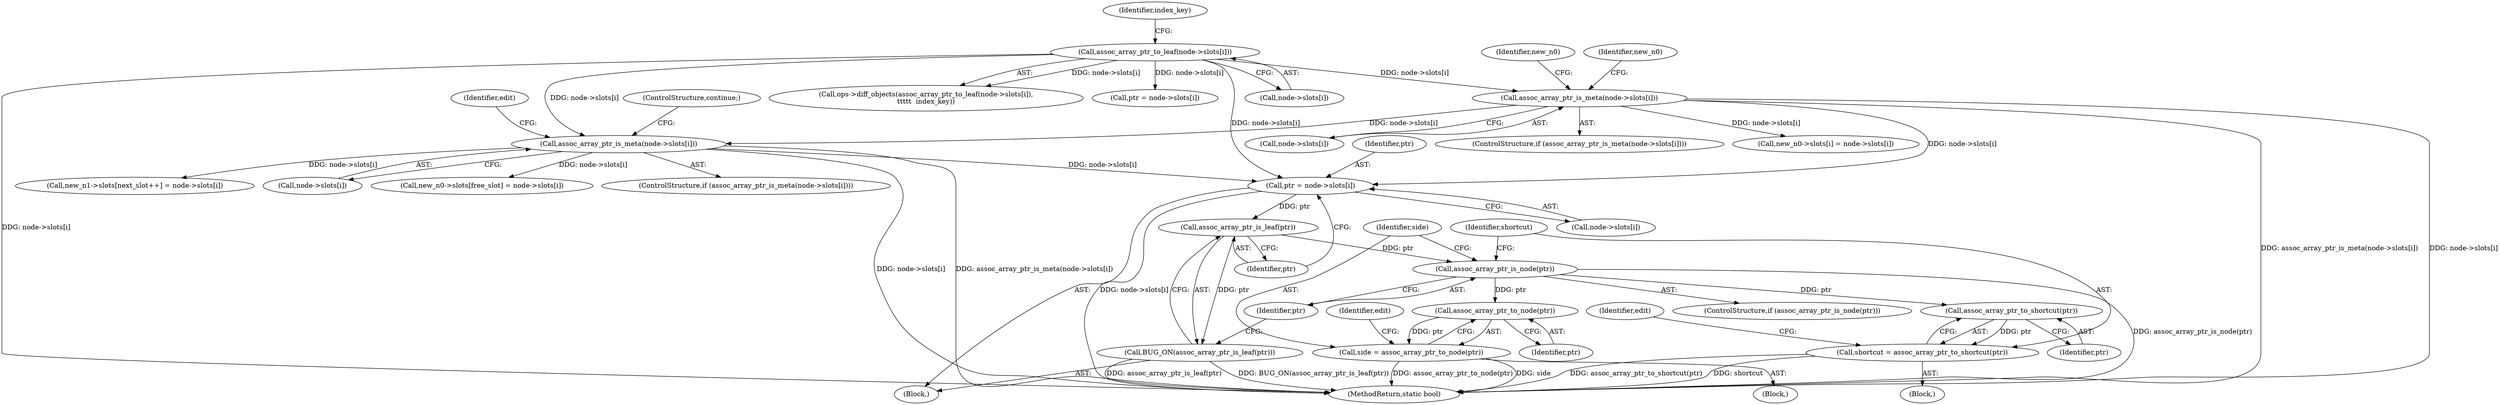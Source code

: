 digraph "0_linux_8d4a2ec1e0b41b0cf9a0c5cd4511da7f8e4f3de2@pointer" {
"1000747" [label="(Call,ptr = node->slots[i])"];
"1001020" [label="(Call,assoc_array_ptr_to_leaf(node->slots[i]))"];
"1000546" [label="(Call,assoc_array_ptr_is_meta(node->slots[i]))"];
"1000605" [label="(Call,assoc_array_ptr_is_meta(node->slots[i]))"];
"1000755" [label="(Call,assoc_array_ptr_is_leaf(ptr))"];
"1000754" [label="(Call,BUG_ON(assoc_array_ptr_is_leaf(ptr)))"];
"1000758" [label="(Call,assoc_array_ptr_is_node(ptr))"];
"1000763" [label="(Call,assoc_array_ptr_to_node(ptr))"];
"1000761" [label="(Call,side = assoc_array_ptr_to_node(ptr))"];
"1000779" [label="(Call,assoc_array_ptr_to_shortcut(ptr))"];
"1000777" [label="(Call,shortcut = assoc_array_ptr_to_shortcut(ptr))"];
"1001019" [label="(Call,ops->diff_objects(assoc_array_ptr_to_leaf(node->slots[i]),\n\t\t\t\t\t  index_key))"];
"1000778" [label="(Identifier,shortcut)"];
"1000755" [label="(Call,assoc_array_ptr_is_leaf(ptr))"];
"1000616" [label="(Identifier,edit)"];
"1000760" [label="(Block,)"];
"1000545" [label="(ControlStructure,if (assoc_array_ptr_is_meta(node->slots[i])))"];
"1000758" [label="(Call,assoc_array_ptr_is_node(ptr))"];
"1000606" [label="(Call,node->slots[i])"];
"1000762" [label="(Identifier,side)"];
"1000650" [label="(Call,new_n0->slots[free_slot] = node->slots[i])"];
"1000754" [label="(Call,BUG_ON(assoc_array_ptr_is_leaf(ptr)))"];
"1000552" [label="(Call,new_n0->slots[i] = node->slots[i])"];
"1001204" [label="(Call,ptr = node->slots[i])"];
"1000555" [label="(Identifier,new_n0)"];
"1000746" [label="(Block,)"];
"1000761" [label="(Call,side = assoc_array_ptr_to_node(ptr))"];
"1000759" [label="(Identifier,ptr)"];
"1000757" [label="(ControlStructure,if (assoc_array_ptr_is_node(ptr)))"];
"1000777" [label="(Call,shortcut = assoc_array_ptr_to_shortcut(ptr))"];
"1000546" [label="(Call,assoc_array_ptr_is_meta(node->slots[i]))"];
"1000768" [label="(Identifier,edit)"];
"1000779" [label="(Call,assoc_array_ptr_to_shortcut(ptr))"];
"1000776" [label="(Block,)"];
"1000749" [label="(Call,node->slots[i])"];
"1000567" [label="(Identifier,new_n0)"];
"1000547" [label="(Call,node->slots[i])"];
"1000780" [label="(Identifier,ptr)"];
"1000784" [label="(Identifier,edit)"];
"1000604" [label="(ControlStructure,if (assoc_array_ptr_is_meta(node->slots[i])))"];
"1001251" [label="(MethodReturn,static bool)"];
"1001020" [label="(Call,assoc_array_ptr_to_leaf(node->slots[i]))"];
"1000756" [label="(Identifier,ptr)"];
"1000747" [label="(Call,ptr = node->slots[i])"];
"1000763" [label="(Call,assoc_array_ptr_to_node(ptr))"];
"1000605" [label="(Call,assoc_array_ptr_is_meta(node->slots[i]))"];
"1001021" [label="(Call,node->slots[i])"];
"1000748" [label="(Identifier,ptr)"];
"1000621" [label="(Call,new_n1->slots[next_slot++] = node->slots[i])"];
"1000611" [label="(ControlStructure,continue;)"];
"1000764" [label="(Identifier,ptr)"];
"1001026" [label="(Identifier,index_key)"];
"1000747" -> "1000746"  [label="AST: "];
"1000747" -> "1000749"  [label="CFG: "];
"1000748" -> "1000747"  [label="AST: "];
"1000749" -> "1000747"  [label="AST: "];
"1000756" -> "1000747"  [label="CFG: "];
"1000747" -> "1001251"  [label="DDG: node->slots[i]"];
"1001020" -> "1000747"  [label="DDG: node->slots[i]"];
"1000546" -> "1000747"  [label="DDG: node->slots[i]"];
"1000605" -> "1000747"  [label="DDG: node->slots[i]"];
"1000747" -> "1000755"  [label="DDG: ptr"];
"1001020" -> "1001019"  [label="AST: "];
"1001020" -> "1001021"  [label="CFG: "];
"1001021" -> "1001020"  [label="AST: "];
"1001026" -> "1001020"  [label="CFG: "];
"1001020" -> "1001251"  [label="DDG: node->slots[i]"];
"1001020" -> "1000546"  [label="DDG: node->slots[i]"];
"1001020" -> "1000605"  [label="DDG: node->slots[i]"];
"1001020" -> "1001019"  [label="DDG: node->slots[i]"];
"1001020" -> "1001204"  [label="DDG: node->slots[i]"];
"1000546" -> "1000545"  [label="AST: "];
"1000546" -> "1000547"  [label="CFG: "];
"1000547" -> "1000546"  [label="AST: "];
"1000555" -> "1000546"  [label="CFG: "];
"1000567" -> "1000546"  [label="CFG: "];
"1000546" -> "1001251"  [label="DDG: assoc_array_ptr_is_meta(node->slots[i])"];
"1000546" -> "1001251"  [label="DDG: node->slots[i]"];
"1000546" -> "1000552"  [label="DDG: node->slots[i]"];
"1000546" -> "1000605"  [label="DDG: node->slots[i]"];
"1000605" -> "1000604"  [label="AST: "];
"1000605" -> "1000606"  [label="CFG: "];
"1000606" -> "1000605"  [label="AST: "];
"1000611" -> "1000605"  [label="CFG: "];
"1000616" -> "1000605"  [label="CFG: "];
"1000605" -> "1001251"  [label="DDG: assoc_array_ptr_is_meta(node->slots[i])"];
"1000605" -> "1001251"  [label="DDG: node->slots[i]"];
"1000605" -> "1000621"  [label="DDG: node->slots[i]"];
"1000605" -> "1000650"  [label="DDG: node->slots[i]"];
"1000755" -> "1000754"  [label="AST: "];
"1000755" -> "1000756"  [label="CFG: "];
"1000756" -> "1000755"  [label="AST: "];
"1000754" -> "1000755"  [label="CFG: "];
"1000755" -> "1000754"  [label="DDG: ptr"];
"1000755" -> "1000758"  [label="DDG: ptr"];
"1000754" -> "1000746"  [label="AST: "];
"1000759" -> "1000754"  [label="CFG: "];
"1000754" -> "1001251"  [label="DDG: BUG_ON(assoc_array_ptr_is_leaf(ptr))"];
"1000754" -> "1001251"  [label="DDG: assoc_array_ptr_is_leaf(ptr)"];
"1000758" -> "1000757"  [label="AST: "];
"1000758" -> "1000759"  [label="CFG: "];
"1000759" -> "1000758"  [label="AST: "];
"1000762" -> "1000758"  [label="CFG: "];
"1000778" -> "1000758"  [label="CFG: "];
"1000758" -> "1001251"  [label="DDG: assoc_array_ptr_is_node(ptr)"];
"1000758" -> "1000763"  [label="DDG: ptr"];
"1000758" -> "1000779"  [label="DDG: ptr"];
"1000763" -> "1000761"  [label="AST: "];
"1000763" -> "1000764"  [label="CFG: "];
"1000764" -> "1000763"  [label="AST: "];
"1000761" -> "1000763"  [label="CFG: "];
"1000763" -> "1000761"  [label="DDG: ptr"];
"1000761" -> "1000760"  [label="AST: "];
"1000762" -> "1000761"  [label="AST: "];
"1000768" -> "1000761"  [label="CFG: "];
"1000761" -> "1001251"  [label="DDG: side"];
"1000761" -> "1001251"  [label="DDG: assoc_array_ptr_to_node(ptr)"];
"1000779" -> "1000777"  [label="AST: "];
"1000779" -> "1000780"  [label="CFG: "];
"1000780" -> "1000779"  [label="AST: "];
"1000777" -> "1000779"  [label="CFG: "];
"1000779" -> "1000777"  [label="DDG: ptr"];
"1000777" -> "1000776"  [label="AST: "];
"1000778" -> "1000777"  [label="AST: "];
"1000784" -> "1000777"  [label="CFG: "];
"1000777" -> "1001251"  [label="DDG: shortcut"];
"1000777" -> "1001251"  [label="DDG: assoc_array_ptr_to_shortcut(ptr)"];
}
